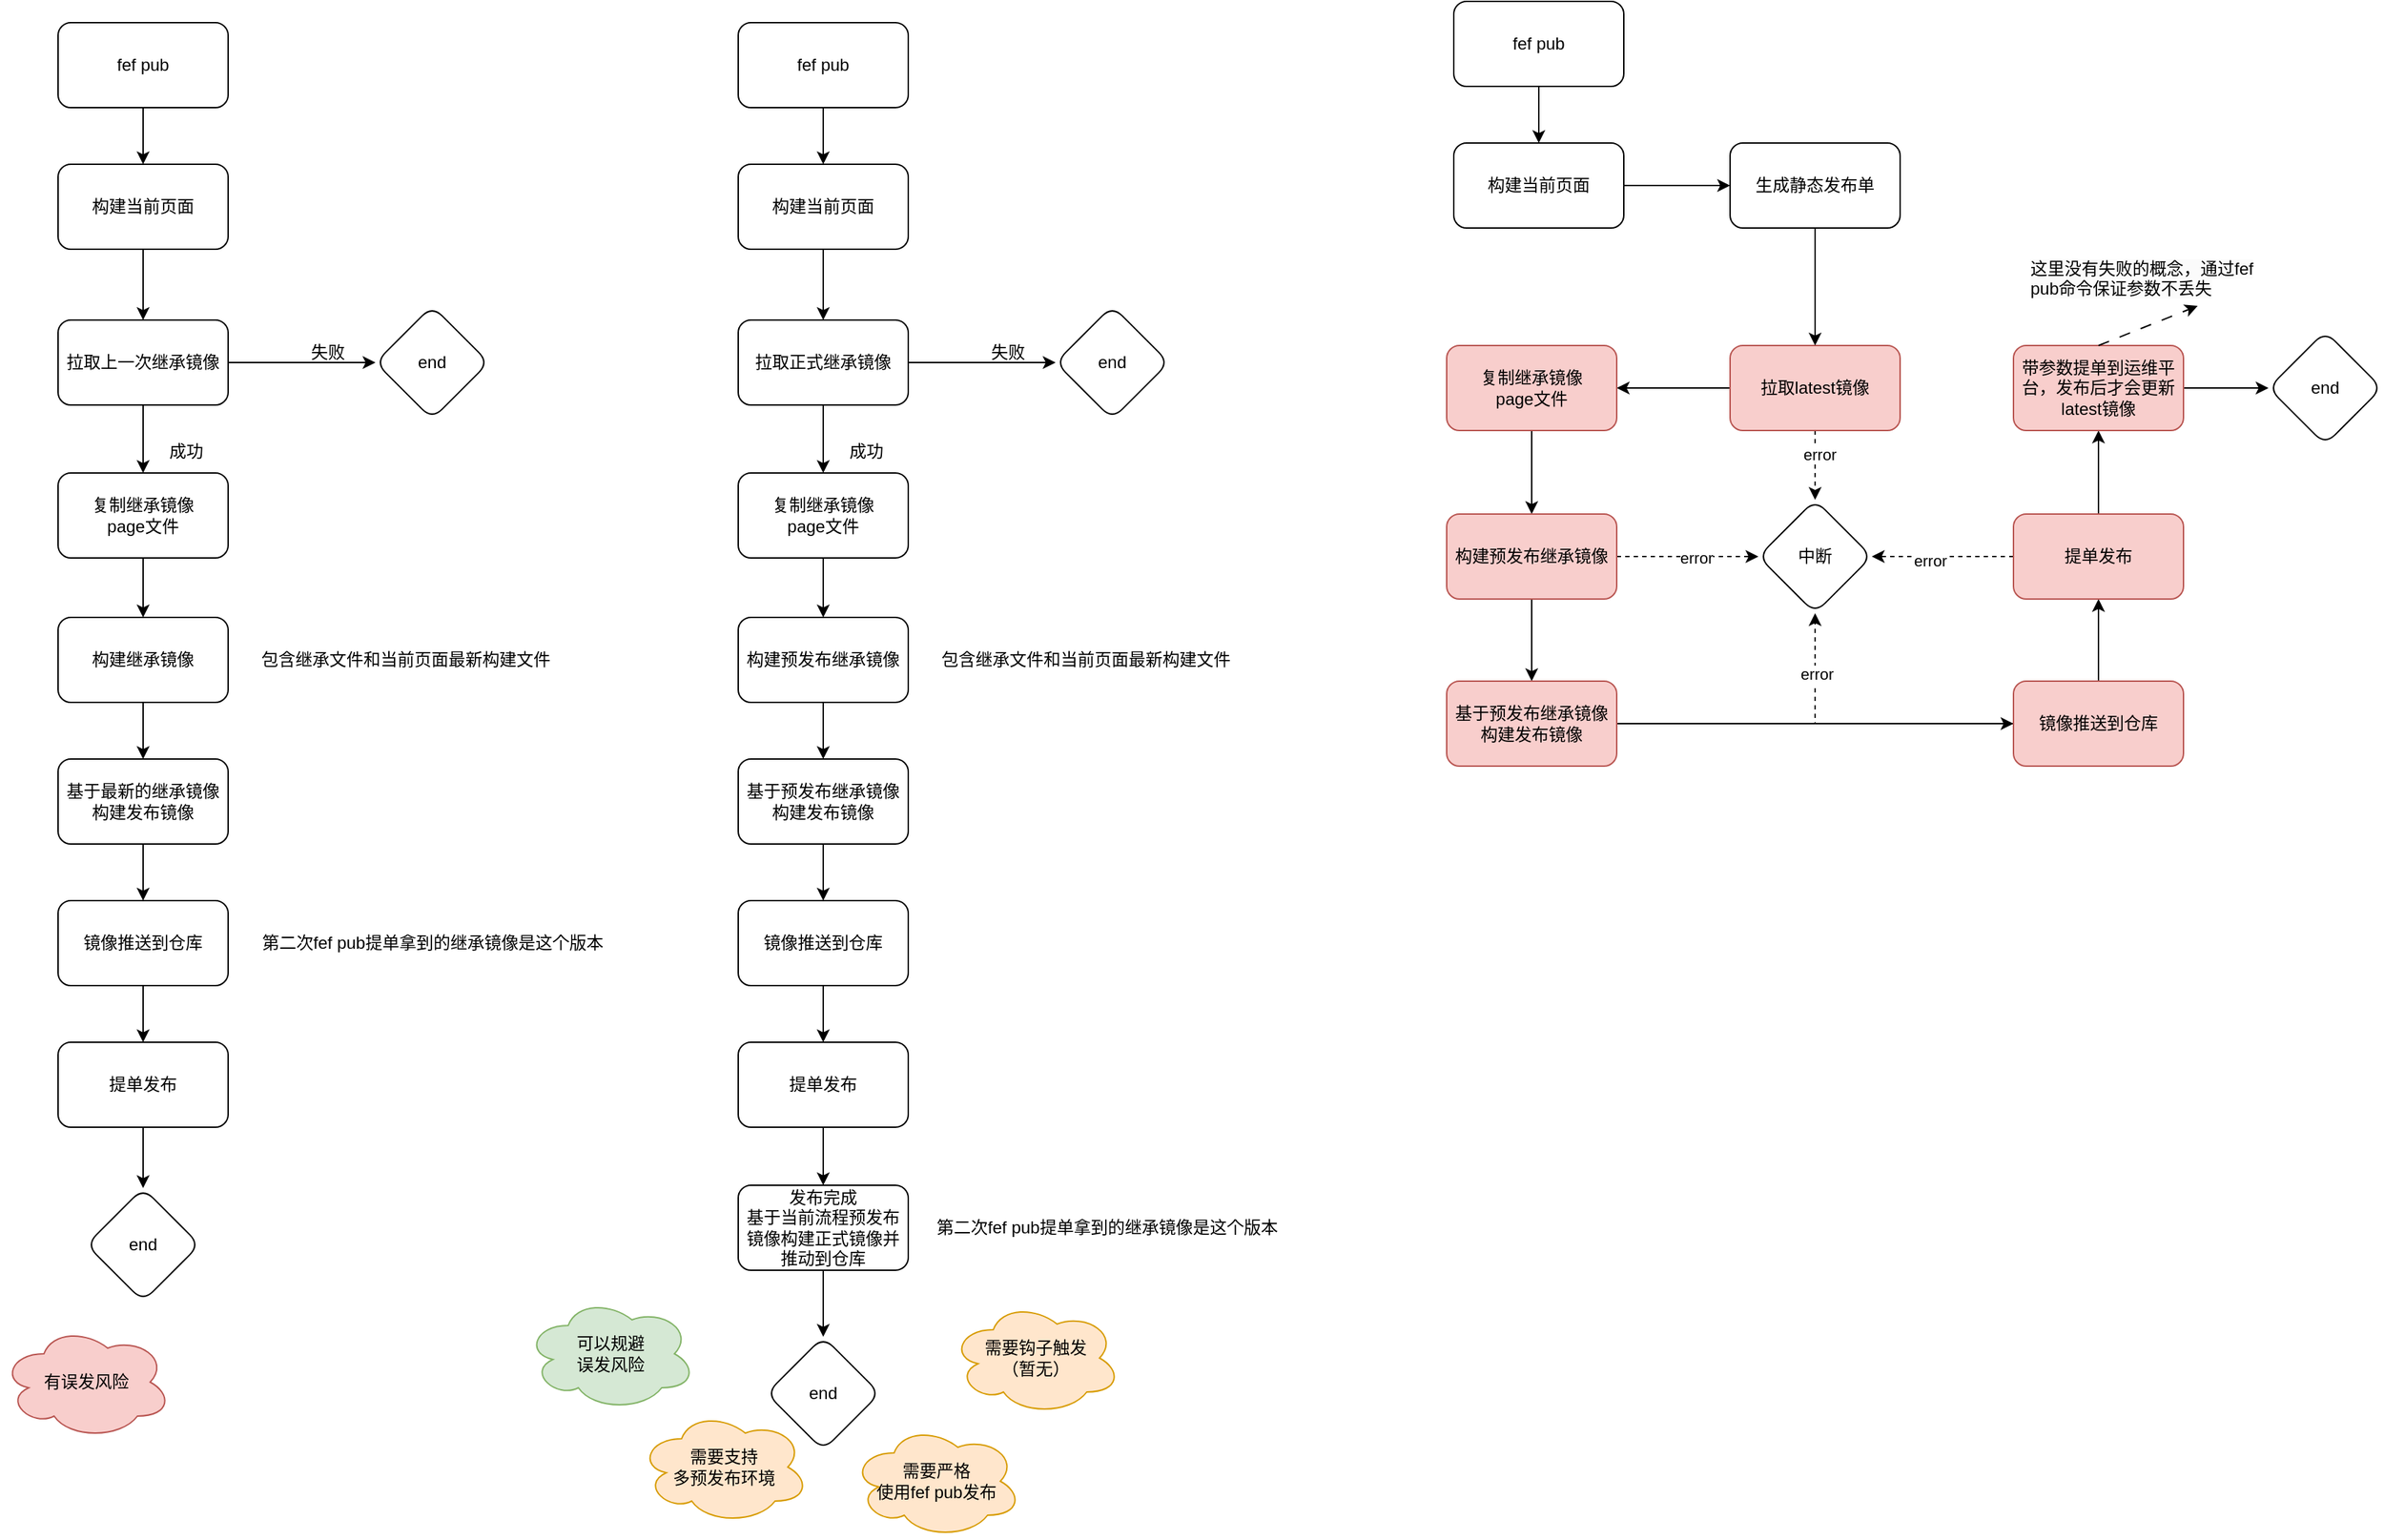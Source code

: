 <mxfile version="24.7.17">
  <diagram name="第 1 页" id="vNiX_xD5X6a4FUl1tAVo">
    <mxGraphModel dx="2074" dy="1050" grid="1" gridSize="10" guides="1" tooltips="1" connect="1" arrows="1" fold="1" page="1" pageScale="1" pageWidth="827" pageHeight="1169" math="0" shadow="0">
      <root>
        <mxCell id="0" />
        <mxCell id="1" parent="0" />
        <mxCell id="6NxaNjgt_ao2GrioJeMY-20" value="" style="edgeStyle=orthogonalEdgeStyle;rounded=0;orthogonalLoop=1;jettySize=auto;html=1;" parent="1" source="6NxaNjgt_ao2GrioJeMY-1" target="6NxaNjgt_ao2GrioJeMY-2" edge="1">
          <mxGeometry relative="1" as="geometry" />
        </mxCell>
        <mxCell id="6NxaNjgt_ao2GrioJeMY-1" value="构建当前页面" style="rounded=1;whiteSpace=wrap;html=1;" parent="1" vertex="1">
          <mxGeometry x="350" y="140" width="120" height="60" as="geometry" />
        </mxCell>
        <mxCell id="6NxaNjgt_ao2GrioJeMY-4" value="" style="edgeStyle=orthogonalEdgeStyle;rounded=0;orthogonalLoop=1;jettySize=auto;html=1;" parent="1" source="6NxaNjgt_ao2GrioJeMY-2" target="6NxaNjgt_ao2GrioJeMY-3" edge="1">
          <mxGeometry relative="1" as="geometry" />
        </mxCell>
        <mxCell id="6NxaNjgt_ao2GrioJeMY-7" value="" style="edgeStyle=orthogonalEdgeStyle;rounded=0;orthogonalLoop=1;jettySize=auto;html=1;" parent="1" source="6NxaNjgt_ao2GrioJeMY-2" target="6NxaNjgt_ao2GrioJeMY-6" edge="1">
          <mxGeometry relative="1" as="geometry" />
        </mxCell>
        <mxCell id="6NxaNjgt_ao2GrioJeMY-11" value="" style="edgeStyle=orthogonalEdgeStyle;rounded=0;orthogonalLoop=1;jettySize=auto;html=1;" parent="1" source="6NxaNjgt_ao2GrioJeMY-3" target="6NxaNjgt_ao2GrioJeMY-10" edge="1">
          <mxGeometry relative="1" as="geometry" />
        </mxCell>
        <mxCell id="6NxaNjgt_ao2GrioJeMY-3" value="复制继承镜像&lt;br&gt;page文件" style="whiteSpace=wrap;html=1;rounded=1;" parent="1" vertex="1">
          <mxGeometry x="350" y="358" width="120" height="60" as="geometry" />
        </mxCell>
        <mxCell id="6NxaNjgt_ao2GrioJeMY-5" value="成功" style="text;html=1;align=center;verticalAlign=middle;resizable=0;points=[];autosize=1;strokeColor=none;fillColor=none;" parent="1" vertex="1">
          <mxGeometry x="415" y="328" width="50" height="30" as="geometry" />
        </mxCell>
        <mxCell id="6NxaNjgt_ao2GrioJeMY-6" value="end" style="rhombus;whiteSpace=wrap;html=1;rounded=1;" parent="1" vertex="1">
          <mxGeometry x="574" y="240" width="80" height="80" as="geometry" />
        </mxCell>
        <mxCell id="6NxaNjgt_ao2GrioJeMY-8" value="失败" style="text;html=1;align=center;verticalAlign=middle;resizable=0;points=[];autosize=1;strokeColor=none;fillColor=none;" parent="1" vertex="1">
          <mxGeometry x="515" y="258" width="50" height="30" as="geometry" />
        </mxCell>
        <mxCell id="6NxaNjgt_ao2GrioJeMY-13" value="" style="edgeStyle=orthogonalEdgeStyle;rounded=0;orthogonalLoop=1;jettySize=auto;html=1;" parent="1" source="6NxaNjgt_ao2GrioJeMY-10" target="6NxaNjgt_ao2GrioJeMY-12" edge="1">
          <mxGeometry relative="1" as="geometry" />
        </mxCell>
        <mxCell id="6NxaNjgt_ao2GrioJeMY-10" value="构建继承镜像&lt;br&gt;" style="whiteSpace=wrap;html=1;rounded=1;" parent="1" vertex="1">
          <mxGeometry x="350" y="460" width="120" height="60" as="geometry" />
        </mxCell>
        <mxCell id="6NxaNjgt_ao2GrioJeMY-15" value="" style="edgeStyle=orthogonalEdgeStyle;rounded=0;orthogonalLoop=1;jettySize=auto;html=1;" parent="1" source="6NxaNjgt_ao2GrioJeMY-12" target="6NxaNjgt_ao2GrioJeMY-14" edge="1">
          <mxGeometry relative="1" as="geometry" />
        </mxCell>
        <mxCell id="6NxaNjgt_ao2GrioJeMY-12" value="基于最新的继承镜像&lt;br&gt;构建发布镜像" style="whiteSpace=wrap;html=1;rounded=1;" parent="1" vertex="1">
          <mxGeometry x="350" y="560" width="120" height="60" as="geometry" />
        </mxCell>
        <mxCell id="6NxaNjgt_ao2GrioJeMY-17" value="" style="edgeStyle=orthogonalEdgeStyle;rounded=0;orthogonalLoop=1;jettySize=auto;html=1;" parent="1" source="6NxaNjgt_ao2GrioJeMY-14" edge="1">
          <mxGeometry relative="1" as="geometry">
            <mxPoint x="410" y="760" as="targetPoint" />
          </mxGeometry>
        </mxCell>
        <mxCell id="6NxaNjgt_ao2GrioJeMY-14" value="镜像推送到仓库" style="whiteSpace=wrap;html=1;rounded=1;" parent="1" vertex="1">
          <mxGeometry x="350" y="660" width="120" height="60" as="geometry" />
        </mxCell>
        <mxCell id="6NxaNjgt_ao2GrioJeMY-2" value="拉取上一次继承镜像" style="rounded=1;whiteSpace=wrap;html=1;" parent="1" vertex="1">
          <mxGeometry x="350" y="250" width="120" height="60" as="geometry" />
        </mxCell>
        <mxCell id="6NxaNjgt_ao2GrioJeMY-22" value="" style="edgeStyle=orthogonalEdgeStyle;rounded=0;orthogonalLoop=1;jettySize=auto;html=1;" parent="1" source="6NxaNjgt_ao2GrioJeMY-21" target="6NxaNjgt_ao2GrioJeMY-1" edge="1">
          <mxGeometry relative="1" as="geometry" />
        </mxCell>
        <mxCell id="6NxaNjgt_ao2GrioJeMY-21" value="fef pub" style="rounded=1;whiteSpace=wrap;html=1;" parent="1" vertex="1">
          <mxGeometry x="350" y="40" width="120" height="60" as="geometry" />
        </mxCell>
        <mxCell id="6NxaNjgt_ao2GrioJeMY-23" value="包含继承文件和当前页面最新构建文件" style="text;html=1;align=center;verticalAlign=middle;resizable=0;points=[];autosize=1;strokeColor=none;fillColor=none;" parent="1" vertex="1">
          <mxGeometry x="480" y="475" width="230" height="30" as="geometry" />
        </mxCell>
        <mxCell id="6NxaNjgt_ao2GrioJeMY-24" value="第二次fef pub提单拿到的继承镜像是这个版本" style="text;html=1;align=center;verticalAlign=middle;resizable=0;points=[];autosize=1;strokeColor=none;fillColor=none;" parent="1" vertex="1">
          <mxGeometry x="484" y="675" width="260" height="30" as="geometry" />
        </mxCell>
        <mxCell id="6NxaNjgt_ao2GrioJeMY-26" value="" style="edgeStyle=orthogonalEdgeStyle;rounded=0;orthogonalLoop=1;jettySize=auto;html=1;" parent="1" source="6NxaNjgt_ao2GrioJeMY-27" target="6NxaNjgt_ao2GrioJeMY-42" edge="1">
          <mxGeometry relative="1" as="geometry" />
        </mxCell>
        <mxCell id="6NxaNjgt_ao2GrioJeMY-27" value="构建当前页面" style="rounded=1;whiteSpace=wrap;html=1;" parent="1" vertex="1">
          <mxGeometry x="830" y="140" width="120" height="60" as="geometry" />
        </mxCell>
        <mxCell id="6NxaNjgt_ao2GrioJeMY-28" value="" style="edgeStyle=orthogonalEdgeStyle;rounded=0;orthogonalLoop=1;jettySize=auto;html=1;" parent="1" source="6NxaNjgt_ao2GrioJeMY-42" target="6NxaNjgt_ao2GrioJeMY-31" edge="1">
          <mxGeometry relative="1" as="geometry" />
        </mxCell>
        <mxCell id="6NxaNjgt_ao2GrioJeMY-29" value="" style="edgeStyle=orthogonalEdgeStyle;rounded=0;orthogonalLoop=1;jettySize=auto;html=1;" parent="1" source="6NxaNjgt_ao2GrioJeMY-42" target="6NxaNjgt_ao2GrioJeMY-33" edge="1">
          <mxGeometry relative="1" as="geometry" />
        </mxCell>
        <mxCell id="6NxaNjgt_ao2GrioJeMY-30" value="" style="edgeStyle=orthogonalEdgeStyle;rounded=0;orthogonalLoop=1;jettySize=auto;html=1;" parent="1" source="6NxaNjgt_ao2GrioJeMY-31" target="6NxaNjgt_ao2GrioJeMY-36" edge="1">
          <mxGeometry relative="1" as="geometry" />
        </mxCell>
        <mxCell id="6NxaNjgt_ao2GrioJeMY-31" value="复制继承镜像&lt;br&gt;page文件" style="whiteSpace=wrap;html=1;rounded=1;" parent="1" vertex="1">
          <mxGeometry x="830" y="358" width="120" height="60" as="geometry" />
        </mxCell>
        <mxCell id="6NxaNjgt_ao2GrioJeMY-32" value="成功" style="text;html=1;align=center;verticalAlign=middle;resizable=0;points=[];autosize=1;strokeColor=none;fillColor=none;" parent="1" vertex="1">
          <mxGeometry x="895" y="328" width="50" height="30" as="geometry" />
        </mxCell>
        <mxCell id="6NxaNjgt_ao2GrioJeMY-33" value="end" style="rhombus;whiteSpace=wrap;html=1;rounded=1;" parent="1" vertex="1">
          <mxGeometry x="1054" y="240" width="80" height="80" as="geometry" />
        </mxCell>
        <mxCell id="6NxaNjgt_ao2GrioJeMY-34" value="失败" style="text;html=1;align=center;verticalAlign=middle;resizable=0;points=[];autosize=1;strokeColor=none;fillColor=none;" parent="1" vertex="1">
          <mxGeometry x="995" y="258" width="50" height="30" as="geometry" />
        </mxCell>
        <mxCell id="6NxaNjgt_ao2GrioJeMY-35" value="" style="edgeStyle=orthogonalEdgeStyle;rounded=0;orthogonalLoop=1;jettySize=auto;html=1;" parent="1" source="6NxaNjgt_ao2GrioJeMY-36" target="6NxaNjgt_ao2GrioJeMY-38" edge="1">
          <mxGeometry relative="1" as="geometry" />
        </mxCell>
        <mxCell id="6NxaNjgt_ao2GrioJeMY-36" value="构建预发布继承镜像" style="whiteSpace=wrap;html=1;rounded=1;" parent="1" vertex="1">
          <mxGeometry x="830" y="460" width="120" height="60" as="geometry" />
        </mxCell>
        <mxCell id="6NxaNjgt_ao2GrioJeMY-37" value="" style="edgeStyle=orthogonalEdgeStyle;rounded=0;orthogonalLoop=1;jettySize=auto;html=1;" parent="1" source="6NxaNjgt_ao2GrioJeMY-38" target="6NxaNjgt_ao2GrioJeMY-40" edge="1">
          <mxGeometry relative="1" as="geometry" />
        </mxCell>
        <mxCell id="6NxaNjgt_ao2GrioJeMY-38" value="基于预发布继承镜像&lt;br&gt;构建发布镜像" style="whiteSpace=wrap;html=1;rounded=1;" parent="1" vertex="1">
          <mxGeometry x="830" y="560" width="120" height="60" as="geometry" />
        </mxCell>
        <mxCell id="6NxaNjgt_ao2GrioJeMY-50" value="" style="edgeStyle=orthogonalEdgeStyle;rounded=0;orthogonalLoop=1;jettySize=auto;html=1;" parent="1" source="6NxaNjgt_ao2GrioJeMY-40" target="6NxaNjgt_ao2GrioJeMY-49" edge="1">
          <mxGeometry relative="1" as="geometry" />
        </mxCell>
        <mxCell id="6NxaNjgt_ao2GrioJeMY-40" value="镜像推送到仓库" style="whiteSpace=wrap;html=1;rounded=1;" parent="1" vertex="1">
          <mxGeometry x="830" y="660" width="120" height="60" as="geometry" />
        </mxCell>
        <mxCell id="6NxaNjgt_ao2GrioJeMY-42" value="拉取正式继承镜像" style="rounded=1;whiteSpace=wrap;html=1;" parent="1" vertex="1">
          <mxGeometry x="830" y="250" width="120" height="60" as="geometry" />
        </mxCell>
        <mxCell id="6NxaNjgt_ao2GrioJeMY-43" value="" style="edgeStyle=orthogonalEdgeStyle;rounded=0;orthogonalLoop=1;jettySize=auto;html=1;" parent="1" source="6NxaNjgt_ao2GrioJeMY-44" target="6NxaNjgt_ao2GrioJeMY-27" edge="1">
          <mxGeometry relative="1" as="geometry" />
        </mxCell>
        <mxCell id="6NxaNjgt_ao2GrioJeMY-44" value="fef pub" style="rounded=1;whiteSpace=wrap;html=1;" parent="1" vertex="1">
          <mxGeometry x="830" y="40" width="120" height="60" as="geometry" />
        </mxCell>
        <mxCell id="6NxaNjgt_ao2GrioJeMY-45" value="包含继承文件和当前页面最新构建文件" style="text;html=1;align=center;verticalAlign=middle;resizable=0;points=[];autosize=1;strokeColor=none;fillColor=none;" parent="1" vertex="1">
          <mxGeometry x="960" y="475" width="230" height="30" as="geometry" />
        </mxCell>
        <mxCell id="6NxaNjgt_ao2GrioJeMY-52" value="" style="edgeStyle=orthogonalEdgeStyle;rounded=0;orthogonalLoop=1;jettySize=auto;html=1;" parent="1" source="6NxaNjgt_ao2GrioJeMY-49" target="6NxaNjgt_ao2GrioJeMY-51" edge="1">
          <mxGeometry relative="1" as="geometry" />
        </mxCell>
        <mxCell id="6NxaNjgt_ao2GrioJeMY-49" value="提单发布" style="whiteSpace=wrap;html=1;rounded=1;" parent="1" vertex="1">
          <mxGeometry x="830" y="760" width="120" height="60" as="geometry" />
        </mxCell>
        <mxCell id="6NxaNjgt_ao2GrioJeMY-54" value="" style="edgeStyle=orthogonalEdgeStyle;rounded=0;orthogonalLoop=1;jettySize=auto;html=1;" parent="1" source="6NxaNjgt_ao2GrioJeMY-51" target="6NxaNjgt_ao2GrioJeMY-53" edge="1">
          <mxGeometry relative="1" as="geometry" />
        </mxCell>
        <mxCell id="6NxaNjgt_ao2GrioJeMY-51" value="发布完成&lt;br&gt;基于当前流程预发布镜像构建正式镜像并推动到仓库" style="whiteSpace=wrap;html=1;rounded=1;" parent="1" vertex="1">
          <mxGeometry x="830" y="861" width="120" height="60" as="geometry" />
        </mxCell>
        <mxCell id="6NxaNjgt_ao2GrioJeMY-53" value="end" style="rhombus;whiteSpace=wrap;html=1;rounded=1;" parent="1" vertex="1">
          <mxGeometry x="850" y="968" width="80" height="80" as="geometry" />
        </mxCell>
        <mxCell id="6NxaNjgt_ao2GrioJeMY-57" value="" style="edgeStyle=orthogonalEdgeStyle;rounded=0;orthogonalLoop=1;jettySize=auto;html=1;" parent="1" source="6NxaNjgt_ao2GrioJeMY-55" target="6NxaNjgt_ao2GrioJeMY-56" edge="1">
          <mxGeometry relative="1" as="geometry" />
        </mxCell>
        <mxCell id="6NxaNjgt_ao2GrioJeMY-55" value="提单发布" style="whiteSpace=wrap;html=1;rounded=1;" parent="1" vertex="1">
          <mxGeometry x="350" y="760" width="120" height="60" as="geometry" />
        </mxCell>
        <mxCell id="6NxaNjgt_ao2GrioJeMY-56" value="end" style="rhombus;whiteSpace=wrap;html=1;rounded=1;" parent="1" vertex="1">
          <mxGeometry x="370" y="863" width="80" height="80" as="geometry" />
        </mxCell>
        <mxCell id="6NxaNjgt_ao2GrioJeMY-58" value="第二次fef pub提单拿到的继承镜像是这个版本" style="text;html=1;align=center;verticalAlign=middle;resizable=0;points=[];autosize=1;strokeColor=none;fillColor=none;" parent="1" vertex="1">
          <mxGeometry x="960" y="876" width="260" height="30" as="geometry" />
        </mxCell>
        <mxCell id="6NxaNjgt_ao2GrioJeMY-59" value="有误发风险" style="ellipse;shape=cloud;whiteSpace=wrap;html=1;fillColor=#f8cecc;strokeColor=#b85450;" parent="1" vertex="1">
          <mxGeometry x="310" y="960" width="120" height="80" as="geometry" />
        </mxCell>
        <mxCell id="6NxaNjgt_ao2GrioJeMY-60" value="需要支持&lt;br&gt;多预发布环境" style="ellipse;shape=cloud;whiteSpace=wrap;html=1;fillColor=#ffe6cc;strokeColor=#d79b00;" parent="1" vertex="1">
          <mxGeometry x="760" y="1020" width="120" height="80" as="geometry" />
        </mxCell>
        <mxCell id="6NxaNjgt_ao2GrioJeMY-61" value="需要严格&lt;br&gt;使用fef pub发布" style="ellipse;shape=cloud;whiteSpace=wrap;html=1;fillColor=#ffe6cc;strokeColor=#d79b00;" parent="1" vertex="1">
          <mxGeometry x="910" y="1030" width="120" height="80" as="geometry" />
        </mxCell>
        <mxCell id="6NxaNjgt_ao2GrioJeMY-62" value="可以规避&lt;br&gt;误发风险" style="ellipse;shape=cloud;whiteSpace=wrap;html=1;fillColor=#d5e8d4;strokeColor=#82b366;" parent="1" vertex="1">
          <mxGeometry x="680" y="940" width="120" height="80" as="geometry" />
        </mxCell>
        <mxCell id="6NxaNjgt_ao2GrioJeMY-63" value="需要钩子触发&lt;br&gt;（暂无）" style="ellipse;shape=cloud;whiteSpace=wrap;html=1;fillColor=#ffe6cc;strokeColor=#d79b00;" parent="1" vertex="1">
          <mxGeometry x="980" y="943" width="120" height="80" as="geometry" />
        </mxCell>
        <mxCell id="2OfdTNx3Y9iEYg-ug5Lf-25" value="" style="edgeStyle=orthogonalEdgeStyle;rounded=0;orthogonalLoop=1;jettySize=auto;html=1;" edge="1" parent="1" source="2OfdTNx3Y9iEYg-ug5Lf-2" target="2OfdTNx3Y9iEYg-ug5Lf-24">
          <mxGeometry relative="1" as="geometry" />
        </mxCell>
        <mxCell id="2OfdTNx3Y9iEYg-ug5Lf-2" value="构建当前页面" style="rounded=1;whiteSpace=wrap;html=1;" vertex="1" parent="1">
          <mxGeometry x="1335" y="125" width="120" height="60" as="geometry" />
        </mxCell>
        <mxCell id="2OfdTNx3Y9iEYg-ug5Lf-3" value="" style="edgeStyle=orthogonalEdgeStyle;rounded=0;orthogonalLoop=1;jettySize=auto;html=1;" edge="1" source="2OfdTNx3Y9iEYg-ug5Lf-16" target="2OfdTNx3Y9iEYg-ug5Lf-6" parent="1">
          <mxGeometry relative="1" as="geometry" />
        </mxCell>
        <mxCell id="2OfdTNx3Y9iEYg-ug5Lf-4" value="" style="edgeStyle=orthogonalEdgeStyle;rounded=0;orthogonalLoop=1;jettySize=auto;html=1;dashed=1;" edge="1" source="2OfdTNx3Y9iEYg-ug5Lf-16" target="2OfdTNx3Y9iEYg-ug5Lf-8" parent="1">
          <mxGeometry relative="1" as="geometry">
            <Array as="points">
              <mxPoint x="1590" y="360" />
              <mxPoint x="1590" y="360" />
            </Array>
          </mxGeometry>
        </mxCell>
        <mxCell id="2OfdTNx3Y9iEYg-ug5Lf-53" value="error" style="edgeLabel;html=1;align=center;verticalAlign=middle;resizable=0;points=[];" vertex="1" connectable="0" parent="2OfdTNx3Y9iEYg-ug5Lf-4">
          <mxGeometry x="-0.306" y="3" relative="1" as="geometry">
            <mxPoint as="offset" />
          </mxGeometry>
        </mxCell>
        <mxCell id="2OfdTNx3Y9iEYg-ug5Lf-5" value="" style="edgeStyle=orthogonalEdgeStyle;rounded=0;orthogonalLoop=1;jettySize=auto;html=1;" edge="1" source="2OfdTNx3Y9iEYg-ug5Lf-6" target="2OfdTNx3Y9iEYg-ug5Lf-11" parent="1">
          <mxGeometry relative="1" as="geometry" />
        </mxCell>
        <mxCell id="2OfdTNx3Y9iEYg-ug5Lf-6" value="复制继承镜像&lt;br&gt;page文件" style="whiteSpace=wrap;html=1;rounded=1;fillColor=#f8cecc;strokeColor=#b85450;" vertex="1" parent="1">
          <mxGeometry x="1330" y="268" width="120" height="60" as="geometry" />
        </mxCell>
        <mxCell id="2OfdTNx3Y9iEYg-ug5Lf-7" value="成功" style="text;html=1;align=center;verticalAlign=middle;resizable=0;points=[];autosize=1;strokeColor=none;fillColor=none;" vertex="1" parent="1">
          <mxGeometry x="1405" y="427" width="50" height="30" as="geometry" />
        </mxCell>
        <mxCell id="2OfdTNx3Y9iEYg-ug5Lf-8" value="中断" style="rhombus;whiteSpace=wrap;html=1;rounded=1;" vertex="1" parent="1">
          <mxGeometry x="1550" y="377" width="80" height="80" as="geometry" />
        </mxCell>
        <mxCell id="2OfdTNx3Y9iEYg-ug5Lf-10" value="" style="edgeStyle=orthogonalEdgeStyle;rounded=0;orthogonalLoop=1;jettySize=auto;html=1;" edge="1" source="2OfdTNx3Y9iEYg-ug5Lf-11" target="2OfdTNx3Y9iEYg-ug5Lf-13" parent="1">
          <mxGeometry relative="1" as="geometry" />
        </mxCell>
        <mxCell id="2OfdTNx3Y9iEYg-ug5Lf-49" value="" style="edgeStyle=orthogonalEdgeStyle;rounded=0;orthogonalLoop=1;jettySize=auto;html=1;dashed=1;" edge="1" parent="1" source="2OfdTNx3Y9iEYg-ug5Lf-11" target="2OfdTNx3Y9iEYg-ug5Lf-8">
          <mxGeometry relative="1" as="geometry" />
        </mxCell>
        <mxCell id="2OfdTNx3Y9iEYg-ug5Lf-52" value="error" style="edgeLabel;html=1;align=center;verticalAlign=middle;resizable=0;points=[];" vertex="1" connectable="0" parent="2OfdTNx3Y9iEYg-ug5Lf-49">
          <mxGeometry x="0.12" y="-1" relative="1" as="geometry">
            <mxPoint as="offset" />
          </mxGeometry>
        </mxCell>
        <mxCell id="2OfdTNx3Y9iEYg-ug5Lf-11" value="构建预发布继承镜像" style="whiteSpace=wrap;html=1;rounded=1;fillColor=#f8cecc;strokeColor=#b85450;" vertex="1" parent="1">
          <mxGeometry x="1330" y="387" width="120" height="60" as="geometry" />
        </mxCell>
        <mxCell id="2OfdTNx3Y9iEYg-ug5Lf-12" value="" style="edgeStyle=orthogonalEdgeStyle;rounded=0;orthogonalLoop=1;jettySize=auto;html=1;" edge="1" source="2OfdTNx3Y9iEYg-ug5Lf-13" target="2OfdTNx3Y9iEYg-ug5Lf-15" parent="1">
          <mxGeometry relative="1" as="geometry" />
        </mxCell>
        <mxCell id="2OfdTNx3Y9iEYg-ug5Lf-13" value="基于预发布继承镜像&lt;br&gt;构建发布镜像" style="whiteSpace=wrap;html=1;rounded=1;fillColor=#f8cecc;strokeColor=#b85450;" vertex="1" parent="1">
          <mxGeometry x="1330" y="505" width="120" height="60" as="geometry" />
        </mxCell>
        <mxCell id="2OfdTNx3Y9iEYg-ug5Lf-14" value="" style="edgeStyle=orthogonalEdgeStyle;rounded=0;orthogonalLoop=1;jettySize=auto;html=1;" edge="1" source="2OfdTNx3Y9iEYg-ug5Lf-15" target="2OfdTNx3Y9iEYg-ug5Lf-21" parent="1">
          <mxGeometry relative="1" as="geometry" />
        </mxCell>
        <mxCell id="2OfdTNx3Y9iEYg-ug5Lf-50" value="" style="edgeStyle=orthogonalEdgeStyle;rounded=0;orthogonalLoop=1;jettySize=auto;html=1;dashed=1;" edge="1" parent="1" source="2OfdTNx3Y9iEYg-ug5Lf-15" target="2OfdTNx3Y9iEYg-ug5Lf-8">
          <mxGeometry relative="1" as="geometry" />
        </mxCell>
        <mxCell id="2OfdTNx3Y9iEYg-ug5Lf-55" value="error" style="edgeLabel;html=1;align=center;verticalAlign=middle;resizable=0;points=[];" vertex="1" connectable="0" parent="2OfdTNx3Y9iEYg-ug5Lf-50">
          <mxGeometry x="0.606" y="-1" relative="1" as="geometry">
            <mxPoint as="offset" />
          </mxGeometry>
        </mxCell>
        <mxCell id="2OfdTNx3Y9iEYg-ug5Lf-15" value="镜像推送到仓库" style="whiteSpace=wrap;html=1;rounded=1;fillColor=#f8cecc;strokeColor=#b85450;" vertex="1" parent="1">
          <mxGeometry x="1730" y="505" width="120" height="60" as="geometry" />
        </mxCell>
        <mxCell id="2OfdTNx3Y9iEYg-ug5Lf-16" value="拉取latest镜像" style="rounded=1;whiteSpace=wrap;html=1;fillColor=#f8cecc;strokeColor=#b85450;" vertex="1" parent="1">
          <mxGeometry x="1530" y="268" width="120" height="60" as="geometry" />
        </mxCell>
        <mxCell id="2OfdTNx3Y9iEYg-ug5Lf-17" value="" style="edgeStyle=orthogonalEdgeStyle;rounded=0;orthogonalLoop=1;jettySize=auto;html=1;" edge="1" source="2OfdTNx3Y9iEYg-ug5Lf-18" target="2OfdTNx3Y9iEYg-ug5Lf-2" parent="1">
          <mxGeometry relative="1" as="geometry" />
        </mxCell>
        <mxCell id="2OfdTNx3Y9iEYg-ug5Lf-18" value="fef pub" style="rounded=1;whiteSpace=wrap;html=1;" vertex="1" parent="1">
          <mxGeometry x="1335" y="25" width="120" height="60" as="geometry" />
        </mxCell>
        <mxCell id="2OfdTNx3Y9iEYg-ug5Lf-20" value="" style="edgeStyle=orthogonalEdgeStyle;rounded=0;orthogonalLoop=1;jettySize=auto;html=1;" edge="1" source="2OfdTNx3Y9iEYg-ug5Lf-21" target="2OfdTNx3Y9iEYg-ug5Lf-22" parent="1">
          <mxGeometry relative="1" as="geometry" />
        </mxCell>
        <mxCell id="2OfdTNx3Y9iEYg-ug5Lf-51" value="" style="edgeStyle=orthogonalEdgeStyle;rounded=0;orthogonalLoop=1;jettySize=auto;html=1;dashed=1;" edge="1" parent="1" source="2OfdTNx3Y9iEYg-ug5Lf-21" target="2OfdTNx3Y9iEYg-ug5Lf-8">
          <mxGeometry relative="1" as="geometry" />
        </mxCell>
        <mxCell id="2OfdTNx3Y9iEYg-ug5Lf-54" value="error" style="edgeLabel;html=1;align=center;verticalAlign=middle;resizable=0;points=[];" vertex="1" connectable="0" parent="2OfdTNx3Y9iEYg-ug5Lf-51">
          <mxGeometry x="0.18" y="3" relative="1" as="geometry">
            <mxPoint as="offset" />
          </mxGeometry>
        </mxCell>
        <mxCell id="2OfdTNx3Y9iEYg-ug5Lf-21" value="提单发布" style="whiteSpace=wrap;html=1;rounded=1;fillColor=#f8cecc;strokeColor=#b85450;" vertex="1" parent="1">
          <mxGeometry x="1730" y="387" width="120" height="60" as="geometry" />
        </mxCell>
        <mxCell id="2OfdTNx3Y9iEYg-ug5Lf-28" value="" style="edgeStyle=orthogonalEdgeStyle;rounded=0;orthogonalLoop=1;jettySize=auto;html=1;" edge="1" parent="1" source="2OfdTNx3Y9iEYg-ug5Lf-22" target="2OfdTNx3Y9iEYg-ug5Lf-27">
          <mxGeometry relative="1" as="geometry" />
        </mxCell>
        <mxCell id="2OfdTNx3Y9iEYg-ug5Lf-22" value="带参数提单到运维平台，发布后才会更新latest镜像" style="whiteSpace=wrap;html=1;rounded=1;fillColor=#f8cecc;strokeColor=#b85450;" vertex="1" parent="1">
          <mxGeometry x="1730" y="268" width="120" height="60" as="geometry" />
        </mxCell>
        <mxCell id="2OfdTNx3Y9iEYg-ug5Lf-26" value="" style="edgeStyle=orthogonalEdgeStyle;rounded=0;orthogonalLoop=1;jettySize=auto;html=1;" edge="1" parent="1" source="2OfdTNx3Y9iEYg-ug5Lf-24" target="2OfdTNx3Y9iEYg-ug5Lf-16">
          <mxGeometry relative="1" as="geometry" />
        </mxCell>
        <mxCell id="2OfdTNx3Y9iEYg-ug5Lf-24" value="生成静态发布单" style="rounded=1;whiteSpace=wrap;html=1;" vertex="1" parent="1">
          <mxGeometry x="1530" y="125" width="120" height="60" as="geometry" />
        </mxCell>
        <mxCell id="2OfdTNx3Y9iEYg-ug5Lf-27" value="end" style="rhombus;whiteSpace=wrap;html=1;rounded=1;" vertex="1" parent="1">
          <mxGeometry x="1910" y="258" width="80" height="80" as="geometry" />
        </mxCell>
        <mxCell id="2OfdTNx3Y9iEYg-ug5Lf-47" value="&lt;span style=&quot;color: rgb(0, 0, 0); font-family: Helvetica; font-size: 12px; font-style: normal; font-variant-ligatures: normal; font-variant-caps: normal; font-weight: 400; letter-spacing: normal; orphans: 2; text-align: center; text-indent: 0px; text-transform: none; widows: 2; word-spacing: 0px; -webkit-text-stroke-width: 0px; white-space: normal; background-color: rgb(251, 251, 251); text-decoration-thickness: initial; text-decoration-style: initial; text-decoration-color: initial; display: inline !important; float: none;&quot;&gt;这里没有失败的概念，通过fef pub命令保证参数不丢失&lt;/span&gt;" style="text;whiteSpace=wrap;html=1;" vertex="1" parent="1">
          <mxGeometry x="1740" y="200" width="160" height="40" as="geometry" />
        </mxCell>
        <mxCell id="2OfdTNx3Y9iEYg-ug5Lf-58" value="" style="endArrow=classic;html=1;rounded=0;entryX=0.75;entryY=1;entryDx=0;entryDy=0;exitX=0.5;exitY=0;exitDx=0;exitDy=0;dashed=1;dashPattern=8 8;" edge="1" parent="1" source="2OfdTNx3Y9iEYg-ug5Lf-22" target="2OfdTNx3Y9iEYg-ug5Lf-47">
          <mxGeometry width="50" height="50" relative="1" as="geometry">
            <mxPoint x="1810" y="520" as="sourcePoint" />
            <mxPoint x="1860" y="470" as="targetPoint" />
          </mxGeometry>
        </mxCell>
      </root>
    </mxGraphModel>
  </diagram>
</mxfile>
